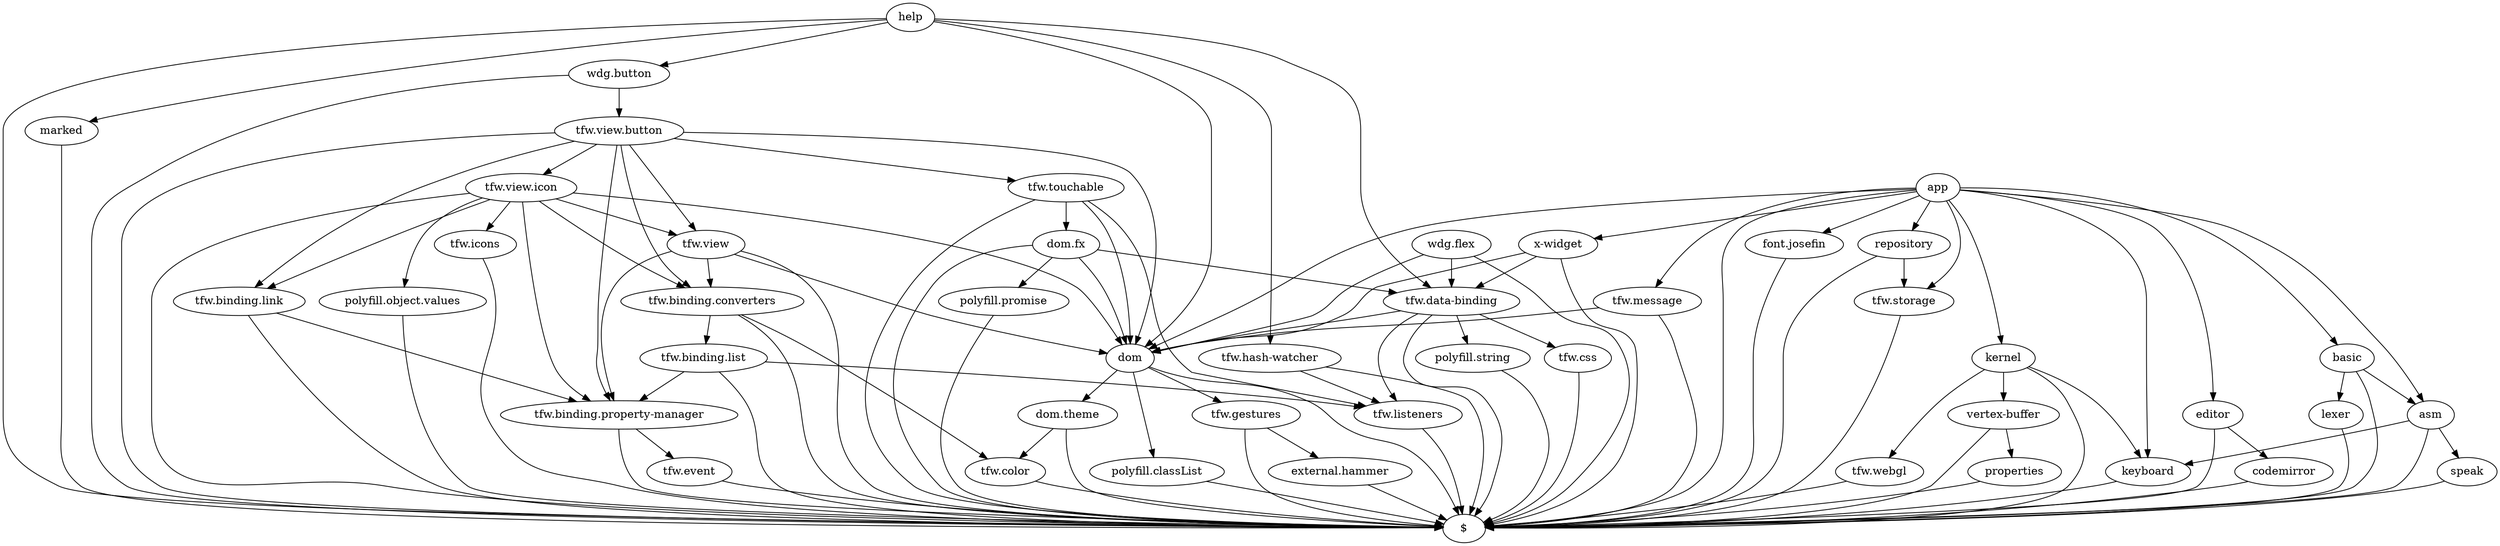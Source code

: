 digraph dependencies {
    "help" -> "$"

    "help" -> "dom"

    "help" -> "tfw.data-binding"

    "help" -> "marked"

    "help" -> "wdg.button"

    "help" -> "tfw.hash-watcher"
    "tfw.hash-watcher" -> "$"

    "tfw.hash-watcher" -> "tfw.listeners"
    "tfw.listeners" -> "$"
    "wdg.button" -> "$"

    "wdg.button" -> "tfw.view.button"
    "tfw.view.button" -> "$"

    "tfw.view.button" -> "dom"

    "tfw.view.button" -> "tfw.binding.property-manager"

    "tfw.view.button" -> "tfw.touchable"

    "tfw.view.button" -> "tfw.view"

    "tfw.view.button" -> "tfw.binding.link"

    "tfw.view.button" -> "tfw.binding.converters"

    "tfw.view.button" -> "tfw.view.icon"
    "tfw.view.icon" -> "$"

    "tfw.view.icon" -> "polyfill.object.values"

    "tfw.view.icon" -> "dom"

    "tfw.view.icon" -> "tfw.icons"

    "tfw.view.icon" -> "tfw.binding.property-manager"

    "tfw.view.icon" -> "tfw.view"

    "tfw.view.icon" -> "tfw.binding.link"

    "tfw.view.icon" -> "tfw.binding.converters"
    "tfw.binding.converters" -> "$"

    "tfw.binding.converters" -> "tfw.binding.list"

    "tfw.binding.converters" -> "tfw.color"
    "tfw.color" -> "$"
    "tfw.binding.list" -> "$"

    "tfw.binding.list" -> "tfw.binding.property-manager"

    "tfw.binding.list" -> "tfw.listeners"
    "tfw.binding.property-manager" -> "$"

    "tfw.binding.property-manager" -> "tfw.event"
    "tfw.event" -> "$"
    "tfw.binding.link" -> "$"

    "tfw.binding.link" -> "tfw.binding.property-manager"
    "tfw.view" -> "$"

    "tfw.view" -> "dom"

    "tfw.view" -> "tfw.binding.property-manager"

    "tfw.view" -> "tfw.binding.converters"
    "dom" -> "$"

    "dom" -> "polyfill.classList"

    "dom" -> "dom.theme"

    "dom" -> "tfw.gestures"
    "tfw.gestures" -> "$"

    "tfw.gestures" -> "external.hammer"
    "external.hammer" -> "$"
    "dom.theme" -> "$"

    "dom.theme" -> "tfw.color"
    "polyfill.classList" -> "$"
    "tfw.icons" -> "$"
    "polyfill.object.values" -> "$"
    "tfw.touchable" -> "$"

    "tfw.touchable" -> "dom"

    "tfw.touchable" -> "dom.fx"

    "tfw.touchable" -> "tfw.listeners"
    "dom.fx" -> "$"

    "dom.fx" -> "polyfill.promise"

    "dom.fx" -> "dom"

    "dom.fx" -> "tfw.data-binding"
    "tfw.data-binding" -> "$"

    "tfw.data-binding" -> "polyfill.string"

    "tfw.data-binding" -> "dom"

    "tfw.data-binding" -> "tfw.css"

    "tfw.data-binding" -> "tfw.listeners"
    "tfw.css" -> "$"
    "polyfill.string" -> "$"
    "polyfill.promise" -> "$"
    "marked" -> "$"
    "wdg.flex" -> "$"

    "wdg.flex" -> "dom"

    "wdg.flex" -> "tfw.data-binding"
    "x-widget" -> "$"

    "x-widget" -> "dom"

    "x-widget" -> "tfw.data-binding"
    "app" -> "$"

    "app" -> "font.josefin"

    "app" -> "repository"

    "app" -> "keyboard"

    "app" -> "tfw.storage"

    "app" -> "tfw.message"

    "app" -> "kernel"

    "app" -> "editor"

    "app" -> "basic"

    "app" -> "x-widget"

    "app" -> "asm"

    "app" -> "dom"
    "asm" -> "$"

    "asm" -> "keyboard"

    "asm" -> "speak"
    "speak" -> "$"
    "keyboard" -> "$"
    "basic" -> "$"

    "basic" -> "asm"

    "basic" -> "lexer"
    "lexer" -> "$"
    "editor" -> "$"

    "editor" -> "codemirror"
    "codemirror" -> "$"
    "kernel" -> "$"

    "kernel" -> "tfw.webgl"

    "kernel" -> "keyboard"

    "kernel" -> "vertex-buffer"
    "vertex-buffer" -> "$"

    "vertex-buffer" -> "properties"
    "properties" -> "$"
    "tfw.webgl" -> "$"
    "tfw.message" -> "$"

    "tfw.message" -> "dom"
    "tfw.storage" -> "$"
    "repository" -> "$"

    "repository" -> "tfw.storage"
    "font.josefin" -> "$"

}